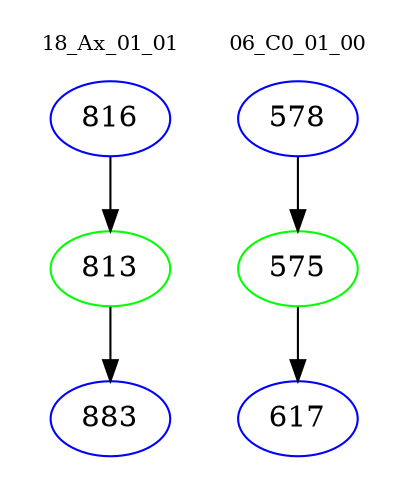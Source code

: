 digraph{
subgraph cluster_0 {
color = white
label = "18_Ax_01_01";
fontsize=10;
T0_816 [label="816", color="blue"]
T0_816 -> T0_813 [color="black"]
T0_813 [label="813", color="green"]
T0_813 -> T0_883 [color="black"]
T0_883 [label="883", color="blue"]
}
subgraph cluster_1 {
color = white
label = "06_C0_01_00";
fontsize=10;
T1_578 [label="578", color="blue"]
T1_578 -> T1_575 [color="black"]
T1_575 [label="575", color="green"]
T1_575 -> T1_617 [color="black"]
T1_617 [label="617", color="blue"]
}
}
